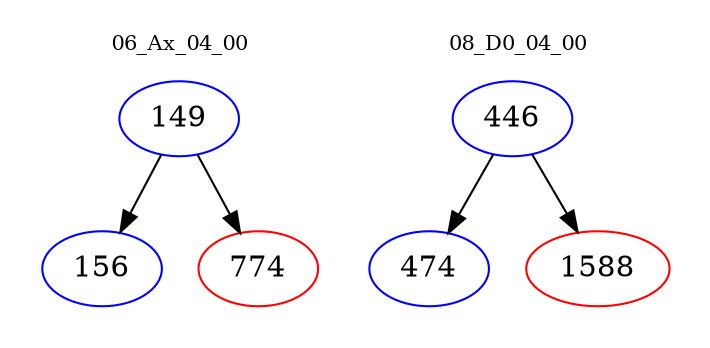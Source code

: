 digraph{
subgraph cluster_0 {
color = white
label = "06_Ax_04_00";
fontsize=10;
T0_149 [label="149", color="blue"]
T0_149 -> T0_156 [color="black"]
T0_156 [label="156", color="blue"]
T0_149 -> T0_774 [color="black"]
T0_774 [label="774", color="red"]
}
subgraph cluster_1 {
color = white
label = "08_D0_04_00";
fontsize=10;
T1_446 [label="446", color="blue"]
T1_446 -> T1_474 [color="black"]
T1_474 [label="474", color="blue"]
T1_446 -> T1_1588 [color="black"]
T1_1588 [label="1588", color="red"]
}
}
